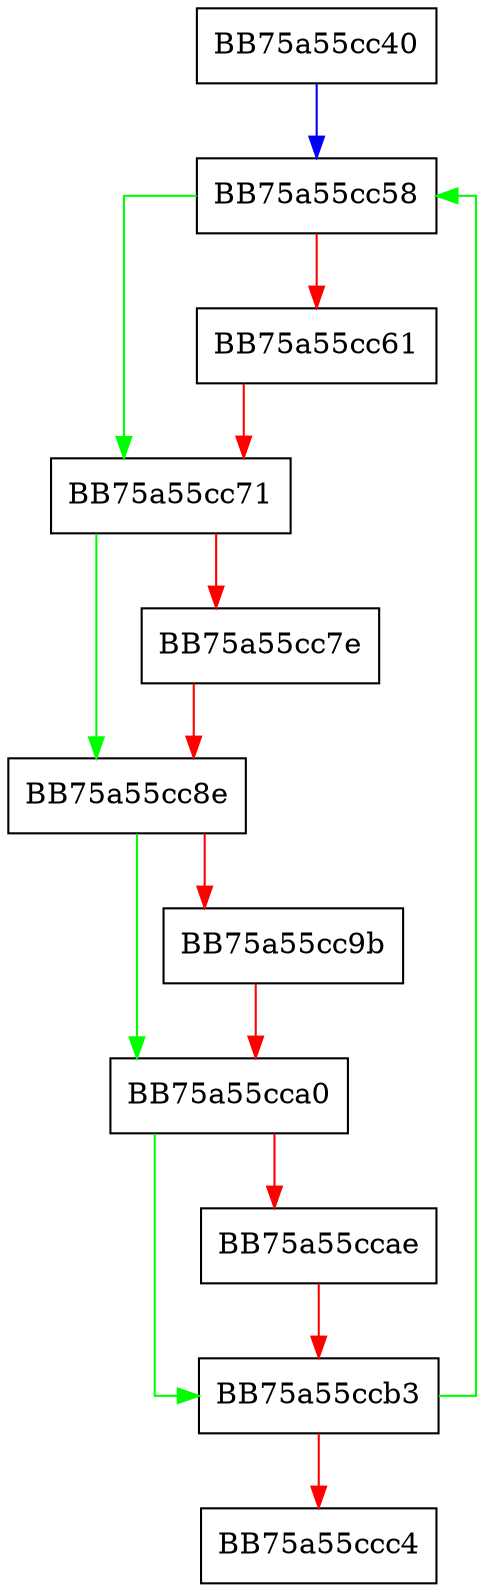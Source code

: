 digraph Cleanup {
  node [shape="box"];
  graph [splines=ortho];
  BB75a55cc40 -> BB75a55cc58 [color="blue"];
  BB75a55cc58 -> BB75a55cc71 [color="green"];
  BB75a55cc58 -> BB75a55cc61 [color="red"];
  BB75a55cc61 -> BB75a55cc71 [color="red"];
  BB75a55cc71 -> BB75a55cc8e [color="green"];
  BB75a55cc71 -> BB75a55cc7e [color="red"];
  BB75a55cc7e -> BB75a55cc8e [color="red"];
  BB75a55cc8e -> BB75a55cca0 [color="green"];
  BB75a55cc8e -> BB75a55cc9b [color="red"];
  BB75a55cc9b -> BB75a55cca0 [color="red"];
  BB75a55cca0 -> BB75a55ccb3 [color="green"];
  BB75a55cca0 -> BB75a55ccae [color="red"];
  BB75a55ccae -> BB75a55ccb3 [color="red"];
  BB75a55ccb3 -> BB75a55cc58 [color="green"];
  BB75a55ccb3 -> BB75a55ccc4 [color="red"];
}